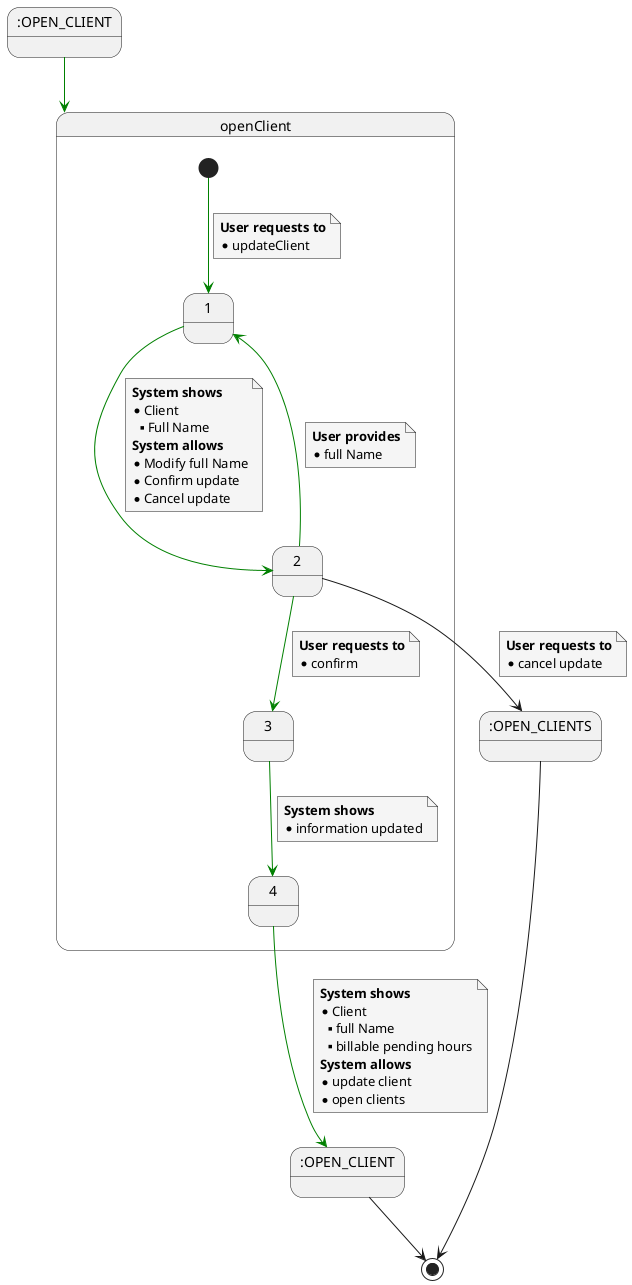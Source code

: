 @startuml

@startuml
    skinparam {
        NoteBackgroundColor #whiteSmoke
    }

state initstate as ":OPEN_CLIENT"
state usecase as "openClient"
state endstate as ":OPEN_CLIENT"
state endstateCancel as ":OPEN_CLIENTS"

initstate -[#Green]-> usecase

state usecase {
    [*] -[#Green]-> 1
    note on link
    <b>User requests to</b>
    * updateClient
    end note
    
    1 -[#Green]-> 2
    note on link
    <b>System shows</b>
    * Client
    ** Full Name
    <b>System allows</b>
    * Modify full Name
    * Confirm update
    * Cancel update
    end note

    2 -[#Green]-> 1
    note on link
    <b>User provides</b>
    * full Name
    end note

    2 --> endstateCancel
    note on link
    <b>User requests to</b>
    * cancel update
    end note

    2 -[#Green]-> 3
    note on link
    <b>User requests to</b>
    * confirm
    end note

    3 -[#Green]-> 4
    note on link
    <b>System shows</b>
    * information updated
    end note
}

4 -[#Green]-> endstate
note on link
<b>System shows</b>
* Client
** full Name
** billable pending hours
<b>System allows</b>
* update client
* open clients
end note

endstate --> [*]
endstateCancel --> [*]


@enduml

